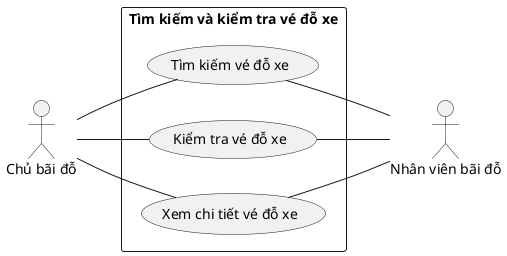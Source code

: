 @startuml find_and_check_tickets

left to right direction
skinparam packageStyle rect

actor "Chủ bãi đỗ" as ParkingOwner
actor "Nhân viên bãi đỗ" as ParkingEmployee

rectangle "Tìm kiếm và kiểm tra vé đỗ xe" as FindAndCheckTickets {
  'ParkingOwner'
    ParkingOwner -- (Tìm kiếm vé đỗ xe)
    ParkingOwner -- (Kiểm tra vé đỗ xe)
    ParkingOwner -- (Xem chi tiết vé đỗ xe)
  'ParkingEmployee'
    (Tìm kiếm vé đỗ xe) -- ParkingEmployee
    (Kiểm tra vé đỗ xe) -- ParkingEmployee
    (Xem chi tiết vé đỗ xe) -- ParkingEmployee
}

@enduml